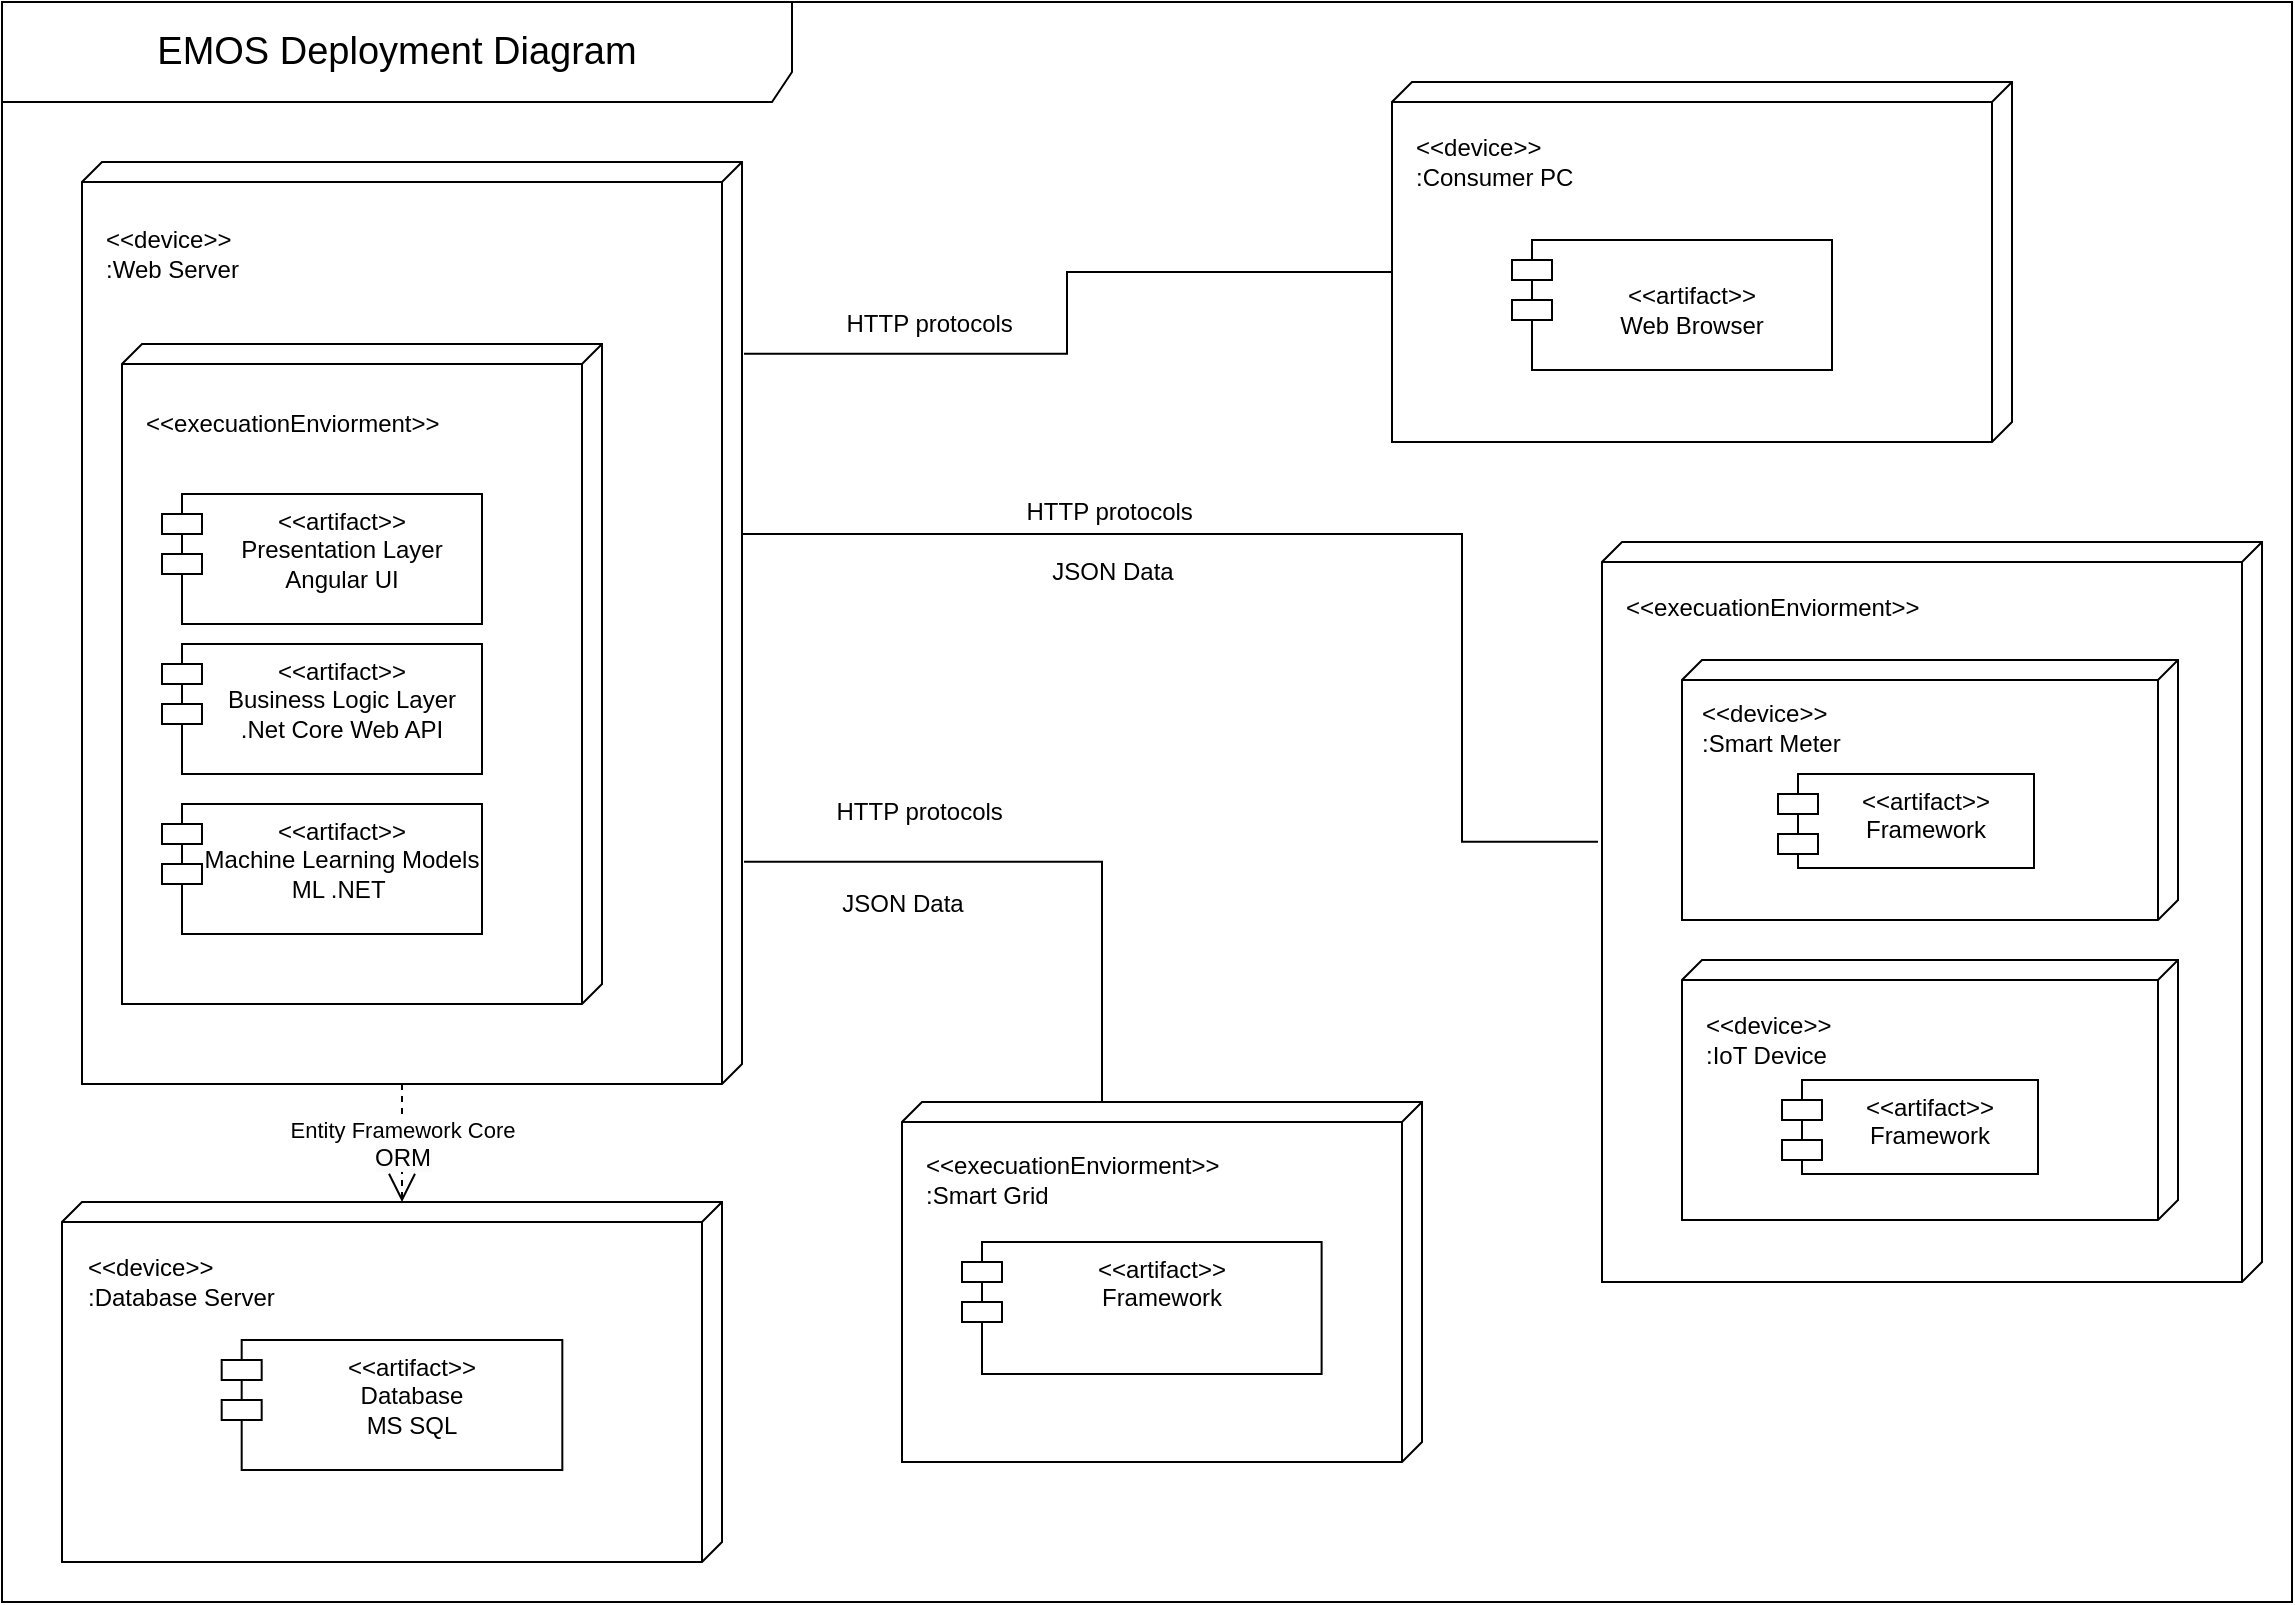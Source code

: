 <mxfile version="22.1.2" type="device">
  <diagram name="Page-1" id="NSB4ByACfrtApxY5IPiV">
    <mxGraphModel dx="1434" dy="27" grid="1" gridSize="10" guides="1" tooltips="1" connect="1" arrows="1" fold="1" page="1" pageScale="1" pageWidth="1169" pageHeight="827" math="0" shadow="0">
      <root>
        <mxCell id="0" />
        <mxCell id="1" parent="0" />
        <mxCell id="m6SgAO8yMK76FeFp-nsE-18" value="" style="group" parent="1" vertex="1" connectable="0">
          <mxGeometry x="35" y="1440" width="330" height="180" as="geometry" />
        </mxCell>
        <mxCell id="m6SgAO8yMK76FeFp-nsE-12" value="" style="verticalAlign=top;align=left;spacingTop=8;spacingLeft=2;spacingRight=12;shape=cube;size=10;direction=south;fontStyle=4;html=1;whiteSpace=wrap;" parent="m6SgAO8yMK76FeFp-nsE-18" vertex="1">
          <mxGeometry width="330" height="180" as="geometry" />
        </mxCell>
        <mxCell id="m6SgAO8yMK76FeFp-nsE-13" value="&amp;lt;&amp;lt;artifact&amp;gt;&amp;gt;&lt;br style=&quot;border-color: var(--border-color);&quot;&gt;Database&lt;br&gt;MS SQL" style="shape=module;align=left;spacingLeft=20;align=center;verticalAlign=top;whiteSpace=wrap;html=1;" parent="m6SgAO8yMK76FeFp-nsE-18" vertex="1">
          <mxGeometry x="79.841" y="69" width="170.323" height="65" as="geometry" />
        </mxCell>
        <mxCell id="m6SgAO8yMK76FeFp-nsE-14" value="&amp;lt;&amp;lt;device&amp;gt;&amp;gt;&lt;br style=&quot;font-size: 12px;&quot;&gt;:Database Server" style="text;html=1;align=left;verticalAlign=middle;resizable=0;points=[];autosize=1;strokeColor=none;fillColor=none;fontSize=12;" parent="m6SgAO8yMK76FeFp-nsE-18" vertex="1">
          <mxGeometry x="10.645" y="20" width="120" height="40" as="geometry" />
        </mxCell>
        <mxCell id="m6SgAO8yMK76FeFp-nsE-6" value="" style="verticalAlign=top;align=left;spacingTop=8;spacingLeft=2;spacingRight=12;shape=cube;size=10;direction=south;fontStyle=4;html=1;whiteSpace=wrap;points=[[0,0,0,0,0],[0,0,0,0,160],[0,0,0,0,320],[0,0,0,5,325],[0,0,0,10,330],[0,0,0,225.5,0],[0,0,0,235.5,330],[0,0,0,451,0],[0,0,0,456,5],[0,0,0,461,10],[0,0,0,461,170],[1,0.14,0,0,0],[1,0.14,0,3,0],[1,0.28,0,0,0],[1,0.3,0,3,0],[1,0.65,0,0,0],[1,0.69,0,0,0],[1,0.74,0,3,0],[1,0.8,0,0,0],[1,1,0,0,0]];" parent="1" vertex="1">
          <mxGeometry x="45" y="920" width="330" height="461" as="geometry" />
        </mxCell>
        <mxCell id="m6SgAO8yMK76FeFp-nsE-9" value="&amp;lt;&amp;lt;device&amp;gt;&amp;gt;&lt;br style=&quot;font-size: 12px;&quot;&gt;:Web Server" style="text;html=1;align=left;verticalAlign=middle;resizable=0;points=[];autosize=1;strokeColor=none;fillColor=none;fontSize=12;" parent="1" vertex="1">
          <mxGeometry x="55" y="946" width="90" height="40" as="geometry" />
        </mxCell>
        <mxCell id="m6SgAO8yMK76FeFp-nsE-10" value="" style="verticalAlign=top;align=left;spacingTop=8;spacingLeft=2;spacingRight=12;shape=cube;size=10;direction=south;fontStyle=4;html=1;whiteSpace=wrap;" parent="1" vertex="1">
          <mxGeometry x="65" y="1011" width="240" height="330" as="geometry" />
        </mxCell>
        <mxCell id="m6SgAO8yMK76FeFp-nsE-11" value="&amp;lt;&amp;lt;execuationEnviorment&amp;gt;&amp;gt;&lt;br style=&quot;font-size: 12px;&quot;&gt;" style="text;html=1;align=left;verticalAlign=middle;resizable=0;points=[];autosize=1;strokeColor=none;fillColor=none;fontSize=12;" parent="1" vertex="1">
          <mxGeometry x="75" y="1036" width="170" height="30" as="geometry" />
        </mxCell>
        <mxCell id="m6SgAO8yMK76FeFp-nsE-15" value="&amp;lt;&amp;lt;artifact&amp;gt;&amp;gt;&lt;br&gt;Presentation Layer&lt;br&gt;Angular UI" style="shape=module;align=left;spacingLeft=20;align=center;verticalAlign=top;whiteSpace=wrap;html=1;" parent="1" vertex="1">
          <mxGeometry x="85" y="1086" width="160" height="65" as="geometry" />
        </mxCell>
        <mxCell id="m6SgAO8yMK76FeFp-nsE-16" value="&amp;lt;&amp;lt;artifact&amp;gt;&amp;gt;&lt;br style=&quot;border-color: var(--border-color);&quot;&gt;Business Logic Layer&lt;br&gt;.Net Core Web API" style="shape=module;align=left;spacingLeft=20;align=center;verticalAlign=top;whiteSpace=wrap;html=1;" parent="1" vertex="1">
          <mxGeometry x="85" y="1161" width="160" height="65" as="geometry" />
        </mxCell>
        <mxCell id="m6SgAO8yMK76FeFp-nsE-17" value="&amp;lt;&amp;lt;artifact&amp;gt;&amp;gt;&lt;br style=&quot;border-color: var(--border-color);&quot;&gt;Machine Learning Models&lt;br&gt;ML .NET&amp;nbsp;" style="shape=module;align=left;spacingLeft=20;align=center;verticalAlign=top;whiteSpace=wrap;html=1;" parent="1" vertex="1">
          <mxGeometry x="85" y="1241" width="160" height="65" as="geometry" />
        </mxCell>
        <mxCell id="m6SgAO8yMK76FeFp-nsE-22" value="" style="group" parent="1" vertex="1" connectable="0">
          <mxGeometry x="700" y="880" width="310" height="180" as="geometry" />
        </mxCell>
        <mxCell id="m6SgAO8yMK76FeFp-nsE-23" value="" style="verticalAlign=top;align=left;spacingTop=8;spacingLeft=2;spacingRight=12;shape=cube;size=10;direction=south;fontStyle=4;html=1;whiteSpace=wrap;" parent="m6SgAO8yMK76FeFp-nsE-22" vertex="1">
          <mxGeometry width="310" height="180" as="geometry" />
        </mxCell>
        <mxCell id="m6SgAO8yMK76FeFp-nsE-24" value="&lt;br&gt;&amp;lt;&amp;lt;artifact&amp;gt;&amp;gt;&lt;br&gt;Web Browser" style="shape=module;align=left;spacingLeft=20;align=center;verticalAlign=top;whiteSpace=wrap;html=1;" parent="m6SgAO8yMK76FeFp-nsE-22" vertex="1">
          <mxGeometry x="60" y="79" width="160" height="65" as="geometry" />
        </mxCell>
        <mxCell id="m6SgAO8yMK76FeFp-nsE-25" value="&amp;lt;&amp;lt;device&amp;gt;&amp;gt;&lt;br style=&quot;font-size: 12px;&quot;&gt;:Consumer PC" style="text;html=1;align=left;verticalAlign=middle;resizable=0;points=[];autosize=1;strokeColor=none;fillColor=none;fontSize=12;" parent="m6SgAO8yMK76FeFp-nsE-22" vertex="1">
          <mxGeometry x="10" y="20" width="100" height="40" as="geometry" />
        </mxCell>
        <mxCell id="m6SgAO8yMK76FeFp-nsE-26" value="" style="endArrow=none;html=1;edgeStyle=orthogonalEdgeStyle;rounded=0;exitX=0.208;exitY=-0.003;exitDx=0;exitDy=0;exitPerimeter=0;entryX=0;entryY=0;entryDx=95;entryDy=310;entryPerimeter=0;" parent="1" source="m6SgAO8yMK76FeFp-nsE-6" target="m6SgAO8yMK76FeFp-nsE-23" edge="1">
          <mxGeometry relative="1" as="geometry">
            <mxPoint x="475" y="1070" as="sourcePoint" />
            <mxPoint x="675" y="1060" as="targetPoint" />
          </mxGeometry>
        </mxCell>
        <mxCell id="m6SgAO8yMK76FeFp-nsE-29" value="HTTP protocols&amp;nbsp;" style="text;html=1;align=center;verticalAlign=middle;resizable=0;points=[];autosize=1;strokeColor=none;fillColor=none;" parent="1" vertex="1">
          <mxGeometry x="415" y="986" width="110" height="30" as="geometry" />
        </mxCell>
        <mxCell id="m6SgAO8yMK76FeFp-nsE-30" value="Entity Framework Core&lt;br style=&quot;border-color: var(--border-color); font-size: 12px; background-color: rgb(251, 251, 251);&quot;&gt;&lt;span style=&quot;font-size: 12px; background-color: rgb(251, 251, 251);&quot;&gt;ORM&lt;/span&gt;" style="endArrow=open;endSize=12;dashed=1;html=1;rounded=0;exitX=0;exitY=0;exitDx=461;exitDy=170;exitPerimeter=0;entryX=0;entryY=0;entryDx=0;entryDy=160;entryPerimeter=0;" parent="1" source="m6SgAO8yMK76FeFp-nsE-6" target="m6SgAO8yMK76FeFp-nsE-12" edge="1">
          <mxGeometry width="160" relative="1" as="geometry">
            <mxPoint x="315" y="1410" as="sourcePoint" />
            <mxPoint x="475" y="1410" as="targetPoint" />
          </mxGeometry>
        </mxCell>
        <mxCell id="m6SgAO8yMK76FeFp-nsE-43" value="" style="verticalAlign=top;align=left;spacingTop=8;spacingLeft=2;spacingRight=12;shape=cube;size=10;direction=south;fontStyle=4;html=1;whiteSpace=wrap;points=[[0,0,0,0,0],[0,0,0,0,160],[0,0,0,0,320],[0,0,0,5,325],[0,0,0,10,330],[0,0,0,225.5,0],[0,0,0,235.5,330],[0,0,0,451,0],[0,0,0,456,5],[0,0,0,461,10],[0,0,0,461,170],[1,0.14,0,0,0],[1,0.14,0,3,0],[1,0.28,0,0,0],[1,0.3,0,3,0],[1,0.65,0,0,0],[1,0.74,0,3,0],[1,0.8,0,0,0],[1,1,0,0,0]];" parent="1" vertex="1">
          <mxGeometry x="805" y="1110" width="330" height="370" as="geometry" />
        </mxCell>
        <mxCell id="m6SgAO8yMK76FeFp-nsE-44" value="&amp;lt;&amp;lt;execuationEnviorment&amp;gt;&amp;gt;&lt;br style=&quot;font-size: 12px;&quot;&gt;" style="text;html=1;align=left;verticalAlign=middle;resizable=0;points=[];autosize=1;strokeColor=none;fillColor=none;fontSize=12;" parent="1" vertex="1">
          <mxGeometry x="815" y="1127.5" width="170" height="30" as="geometry" />
        </mxCell>
        <mxCell id="m6SgAO8yMK76FeFp-nsE-45" value="" style="group" parent="1" vertex="1" connectable="0">
          <mxGeometry x="845" y="1169" width="248" height="130" as="geometry" />
        </mxCell>
        <mxCell id="m6SgAO8yMK76FeFp-nsE-46" value="" style="verticalAlign=top;align=left;spacingTop=8;spacingLeft=2;spacingRight=12;shape=cube;size=10;direction=south;fontStyle=4;html=1;whiteSpace=wrap;" parent="m6SgAO8yMK76FeFp-nsE-45" vertex="1">
          <mxGeometry width="248" height="130" as="geometry" />
        </mxCell>
        <mxCell id="m6SgAO8yMK76FeFp-nsE-47" value="&amp;lt;&amp;lt;artifact&amp;gt;&amp;gt;&lt;br&gt;Framework" style="shape=module;align=left;spacingLeft=20;align=center;verticalAlign=top;whiteSpace=wrap;html=1;" parent="m6SgAO8yMK76FeFp-nsE-45" vertex="1">
          <mxGeometry x="48" y="57.056" width="128.0" height="46.944" as="geometry" />
        </mxCell>
        <mxCell id="m6SgAO8yMK76FeFp-nsE-48" value="&amp;lt;&amp;lt;device&amp;gt;&amp;gt;&lt;br style=&quot;font-size: 12px;&quot;&gt;:Smart Meter" style="text;html=1;align=left;verticalAlign=middle;resizable=0;points=[];autosize=1;strokeColor=none;fillColor=none;fontSize=12;" parent="m6SgAO8yMK76FeFp-nsE-45" vertex="1">
          <mxGeometry x="8.0" y="14.444" width="90" height="40" as="geometry" />
        </mxCell>
        <mxCell id="m6SgAO8yMK76FeFp-nsE-49" value="" style="verticalAlign=top;align=left;spacingTop=8;spacingLeft=2;spacingRight=12;shape=cube;size=10;direction=south;fontStyle=4;html=1;whiteSpace=wrap;" parent="1" vertex="1">
          <mxGeometry x="845" y="1319" width="248" height="130" as="geometry" />
        </mxCell>
        <mxCell id="m6SgAO8yMK76FeFp-nsE-50" value="&amp;lt;&amp;lt;device&amp;gt;&amp;gt;&lt;br style=&quot;font-size: 12px;&quot;&gt;:IoT Device" style="text;html=1;align=left;verticalAlign=middle;resizable=0;points=[];autosize=1;strokeColor=none;fillColor=none;fontSize=12;" parent="1" vertex="1">
          <mxGeometry x="855" y="1339.004" width="90" height="40" as="geometry" />
        </mxCell>
        <mxCell id="m6SgAO8yMK76FeFp-nsE-55" value="&amp;lt;&amp;lt;artifact&amp;gt;&amp;gt;&lt;br&gt;Framework" style="shape=module;align=left;spacingLeft=20;align=center;verticalAlign=top;whiteSpace=wrap;html=1;" parent="1" vertex="1">
          <mxGeometry x="895" y="1379.006" width="128.0" height="46.944" as="geometry" />
        </mxCell>
        <mxCell id="m6SgAO8yMK76FeFp-nsE-56" value="" style="verticalAlign=top;align=left;spacingTop=8;spacingLeft=2;spacingRight=12;shape=cube;size=10;direction=south;fontStyle=4;html=1;whiteSpace=wrap;points=[[0,0,0,0,0],[0,0,0,0,160],[0,0,0,0,320],[0,0,0,5,325],[0,0,0,10,330],[0,0,0,225.5,0],[0,0,0,235.5,330],[0,0,0,451,0],[0,0,0,456,5],[0,0,0,461,10],[0,0,0,461,170],[1,0.14,0,0,0],[1,0.14,0,3,0],[1,0.28,0,0,0],[1,0.3,0,3,0],[1,0.65,0,0,0],[1,0.74,0,3,0],[1,0.8,0,0,0],[1,1,0,0,0]];" parent="1" vertex="1">
          <mxGeometry x="455" y="1390" width="260" height="180" as="geometry" />
        </mxCell>
        <mxCell id="m6SgAO8yMK76FeFp-nsE-57" value="&amp;lt;&amp;lt;execuationEnviorment&amp;gt;&amp;gt;&lt;br style=&quot;font-size: 12px;&quot;&gt;:Smart Grid" style="text;html=1;align=left;verticalAlign=middle;resizable=0;points=[];autosize=1;strokeColor=none;fillColor=none;fontSize=12;" parent="1" vertex="1">
          <mxGeometry x="465" y="1409.004" width="170" height="40" as="geometry" />
        </mxCell>
        <mxCell id="m6SgAO8yMK76FeFp-nsE-62" value="&amp;lt;&amp;lt;artifact&amp;gt;&amp;gt;&lt;br&gt;Framework" style="shape=module;align=left;spacingLeft=20;align=center;verticalAlign=top;whiteSpace=wrap;html=1;" parent="1" vertex="1">
          <mxGeometry x="485" y="1460" width="179.81" height="65.94" as="geometry" />
        </mxCell>
        <mxCell id="m6SgAO8yMK76FeFp-nsE-63" value="" style="endArrow=none;html=1;edgeStyle=orthogonalEdgeStyle;rounded=0;exitX=0;exitY=0;exitDx=225.5;exitDy=0;exitPerimeter=0;entryX=0.405;entryY=1.006;entryDx=0;entryDy=0;entryPerimeter=0;" parent="1" source="m6SgAO8yMK76FeFp-nsE-6" target="m6SgAO8yMK76FeFp-nsE-43" edge="1">
          <mxGeometry relative="1" as="geometry">
            <mxPoint x="386" y="986" as="sourcePoint" />
            <mxPoint x="565" y="985" as="targetPoint" />
            <Array as="points">
              <mxPoint x="735" y="1106" />
              <mxPoint x="735" y="1260" />
            </Array>
          </mxGeometry>
        </mxCell>
        <mxCell id="m6SgAO8yMK76FeFp-nsE-64" value="HTTP protocols&amp;nbsp;" style="text;html=1;align=center;verticalAlign=middle;resizable=0;points=[];autosize=1;strokeColor=none;fillColor=none;" parent="1" vertex="1">
          <mxGeometry x="505" y="1080" width="110" height="30" as="geometry" />
        </mxCell>
        <mxCell id="m6SgAO8yMK76FeFp-nsE-65" value="JSON Data" style="text;html=1;align=center;verticalAlign=middle;resizable=0;points=[];autosize=1;strokeColor=none;fillColor=none;" parent="1" vertex="1">
          <mxGeometry x="520" y="1110" width="80" height="30" as="geometry" />
        </mxCell>
        <mxCell id="m6SgAO8yMK76FeFp-nsE-66" value="" style="endArrow=none;html=1;edgeStyle=orthogonalEdgeStyle;rounded=0;exitX=0.759;exitY=-0.003;exitDx=0;exitDy=0;exitPerimeter=0;entryX=0;entryY=0;entryDx=0;entryDy=160;entryPerimeter=0;" parent="1" source="m6SgAO8yMK76FeFp-nsE-6" target="m6SgAO8yMK76FeFp-nsE-56" edge="1">
          <mxGeometry relative="1" as="geometry">
            <mxPoint x="385" y="1116" as="sourcePoint" />
            <mxPoint x="813" y="1270" as="targetPoint" />
          </mxGeometry>
        </mxCell>
        <mxCell id="m6SgAO8yMK76FeFp-nsE-67" value="JSON Data" style="text;html=1;align=center;verticalAlign=middle;resizable=0;points=[];autosize=1;strokeColor=none;fillColor=none;" parent="1" vertex="1">
          <mxGeometry x="415" y="1276" width="80" height="30" as="geometry" />
        </mxCell>
        <mxCell id="m6SgAO8yMK76FeFp-nsE-68" value="HTTP protocols&amp;nbsp;" style="text;html=1;align=center;verticalAlign=middle;resizable=0;points=[];autosize=1;strokeColor=none;fillColor=none;" parent="1" vertex="1">
          <mxGeometry x="410" y="1230" width="110" height="30" as="geometry" />
        </mxCell>
        <mxCell id="m6SgAO8yMK76FeFp-nsE-69" value="&lt;font style=&quot;font-size: 19px;&quot;&gt;EMOS Deployment Diagram&lt;/font&gt;" style="shape=umlFrame;whiteSpace=wrap;html=1;pointerEvents=0;width=395;height=50;" parent="1" vertex="1">
          <mxGeometry x="5" y="840" width="1145" height="800" as="geometry" />
        </mxCell>
      </root>
    </mxGraphModel>
  </diagram>
</mxfile>
